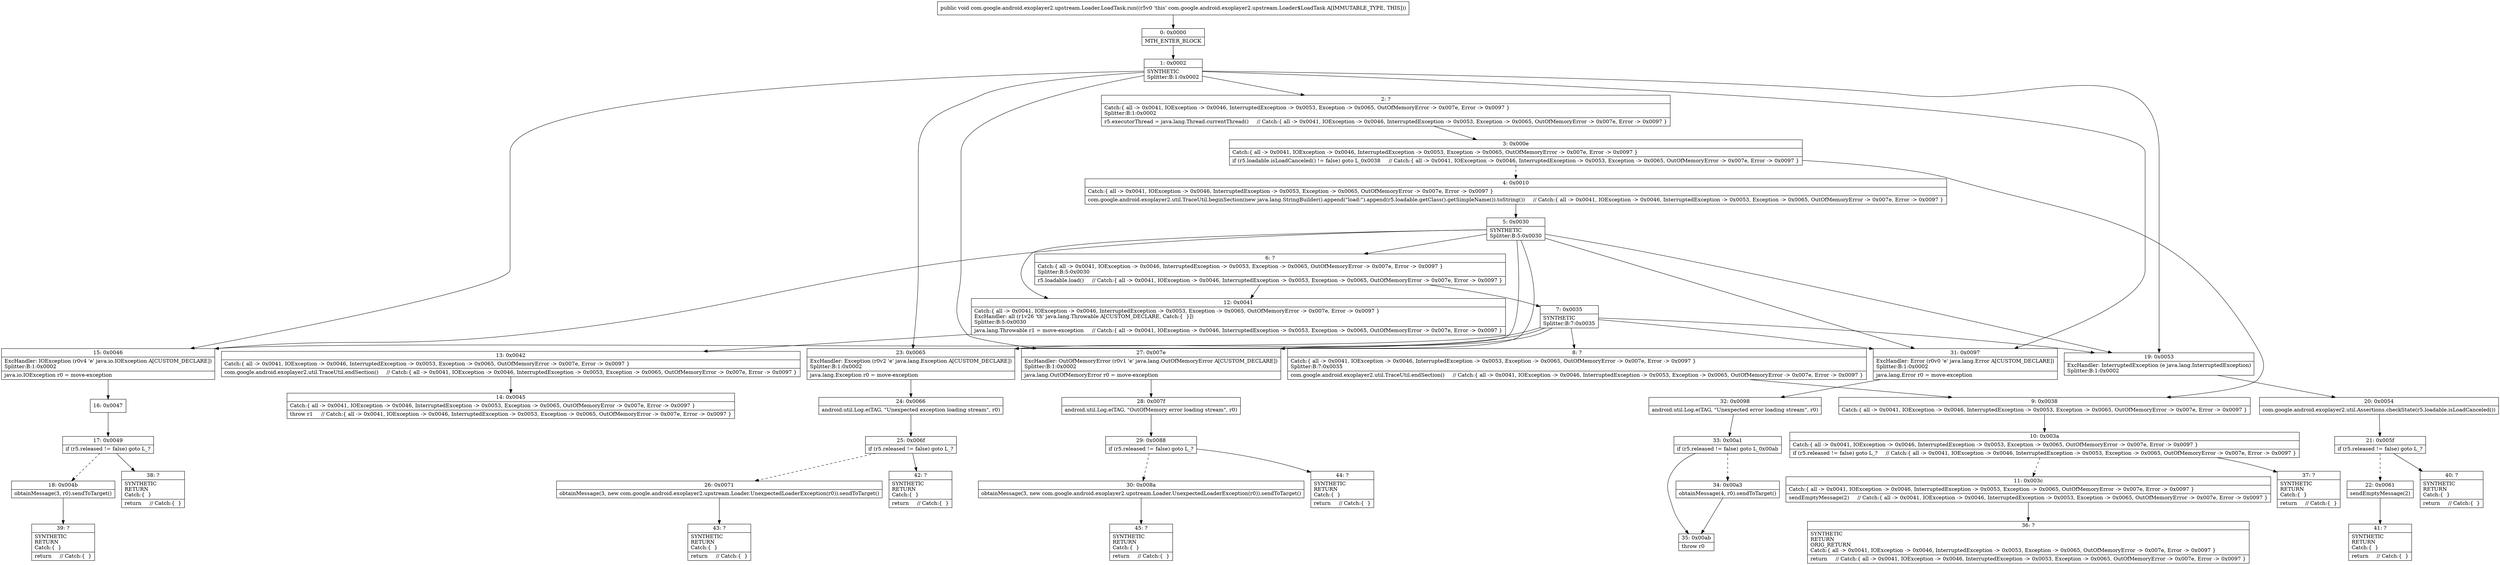 digraph "CFG forcom.google.android.exoplayer2.upstream.Loader.LoadTask.run()V" {
Node_0 [shape=record,label="{0\:\ 0x0000|MTH_ENTER_BLOCK\l}"];
Node_1 [shape=record,label="{1\:\ 0x0002|SYNTHETIC\lSplitter:B:1:0x0002\l}"];
Node_2 [shape=record,label="{2\:\ ?|Catch:\{ all \-\> 0x0041, IOException \-\> 0x0046, InterruptedException \-\> 0x0053, Exception \-\> 0x0065, OutOfMemoryError \-\> 0x007e, Error \-\> 0x0097 \}\lSplitter:B:1:0x0002\l|r5.executorThread = java.lang.Thread.currentThread()     \/\/ Catch:\{ all \-\> 0x0041, IOException \-\> 0x0046, InterruptedException \-\> 0x0053, Exception \-\> 0x0065, OutOfMemoryError \-\> 0x007e, Error \-\> 0x0097 \}\l}"];
Node_3 [shape=record,label="{3\:\ 0x000e|Catch:\{ all \-\> 0x0041, IOException \-\> 0x0046, InterruptedException \-\> 0x0053, Exception \-\> 0x0065, OutOfMemoryError \-\> 0x007e, Error \-\> 0x0097 \}\l|if (r5.loadable.isLoadCanceled() != false) goto L_0x0038     \/\/ Catch:\{ all \-\> 0x0041, IOException \-\> 0x0046, InterruptedException \-\> 0x0053, Exception \-\> 0x0065, OutOfMemoryError \-\> 0x007e, Error \-\> 0x0097 \}\l}"];
Node_4 [shape=record,label="{4\:\ 0x0010|Catch:\{ all \-\> 0x0041, IOException \-\> 0x0046, InterruptedException \-\> 0x0053, Exception \-\> 0x0065, OutOfMemoryError \-\> 0x007e, Error \-\> 0x0097 \}\l|com.google.android.exoplayer2.util.TraceUtil.beginSection(new java.lang.StringBuilder().append(\"load:\").append(r5.loadable.getClass().getSimpleName()).toString())     \/\/ Catch:\{ all \-\> 0x0041, IOException \-\> 0x0046, InterruptedException \-\> 0x0053, Exception \-\> 0x0065, OutOfMemoryError \-\> 0x007e, Error \-\> 0x0097 \}\l}"];
Node_5 [shape=record,label="{5\:\ 0x0030|SYNTHETIC\lSplitter:B:5:0x0030\l}"];
Node_6 [shape=record,label="{6\:\ ?|Catch:\{ all \-\> 0x0041, IOException \-\> 0x0046, InterruptedException \-\> 0x0053, Exception \-\> 0x0065, OutOfMemoryError \-\> 0x007e, Error \-\> 0x0097 \}\lSplitter:B:5:0x0030\l|r5.loadable.load()     \/\/ Catch:\{ all \-\> 0x0041, IOException \-\> 0x0046, InterruptedException \-\> 0x0053, Exception \-\> 0x0065, OutOfMemoryError \-\> 0x007e, Error \-\> 0x0097 \}\l}"];
Node_7 [shape=record,label="{7\:\ 0x0035|SYNTHETIC\lSplitter:B:7:0x0035\l}"];
Node_8 [shape=record,label="{8\:\ ?|Catch:\{ all \-\> 0x0041, IOException \-\> 0x0046, InterruptedException \-\> 0x0053, Exception \-\> 0x0065, OutOfMemoryError \-\> 0x007e, Error \-\> 0x0097 \}\lSplitter:B:7:0x0035\l|com.google.android.exoplayer2.util.TraceUtil.endSection()     \/\/ Catch:\{ all \-\> 0x0041, IOException \-\> 0x0046, InterruptedException \-\> 0x0053, Exception \-\> 0x0065, OutOfMemoryError \-\> 0x007e, Error \-\> 0x0097 \}\l}"];
Node_9 [shape=record,label="{9\:\ 0x0038|Catch:\{ all \-\> 0x0041, IOException \-\> 0x0046, InterruptedException \-\> 0x0053, Exception \-\> 0x0065, OutOfMemoryError \-\> 0x007e, Error \-\> 0x0097 \}\l}"];
Node_10 [shape=record,label="{10\:\ 0x003a|Catch:\{ all \-\> 0x0041, IOException \-\> 0x0046, InterruptedException \-\> 0x0053, Exception \-\> 0x0065, OutOfMemoryError \-\> 0x007e, Error \-\> 0x0097 \}\l|if (r5.released != false) goto L_?     \/\/ Catch:\{ all \-\> 0x0041, IOException \-\> 0x0046, InterruptedException \-\> 0x0053, Exception \-\> 0x0065, OutOfMemoryError \-\> 0x007e, Error \-\> 0x0097 \}\l}"];
Node_11 [shape=record,label="{11\:\ 0x003c|Catch:\{ all \-\> 0x0041, IOException \-\> 0x0046, InterruptedException \-\> 0x0053, Exception \-\> 0x0065, OutOfMemoryError \-\> 0x007e, Error \-\> 0x0097 \}\l|sendEmptyMessage(2)     \/\/ Catch:\{ all \-\> 0x0041, IOException \-\> 0x0046, InterruptedException \-\> 0x0053, Exception \-\> 0x0065, OutOfMemoryError \-\> 0x007e, Error \-\> 0x0097 \}\l}"];
Node_12 [shape=record,label="{12\:\ 0x0041|Catch:\{ all \-\> 0x0041, IOException \-\> 0x0046, InterruptedException \-\> 0x0053, Exception \-\> 0x0065, OutOfMemoryError \-\> 0x007e, Error \-\> 0x0097 \}\lExcHandler: all (r1v26 'th' java.lang.Throwable A[CUSTOM_DECLARE, Catch:\{  \}])\lSplitter:B:5:0x0030\l|java.lang.Throwable r1 = move\-exception     \/\/ Catch:\{ all \-\> 0x0041, IOException \-\> 0x0046, InterruptedException \-\> 0x0053, Exception \-\> 0x0065, OutOfMemoryError \-\> 0x007e, Error \-\> 0x0097 \}\l}"];
Node_13 [shape=record,label="{13\:\ 0x0042|Catch:\{ all \-\> 0x0041, IOException \-\> 0x0046, InterruptedException \-\> 0x0053, Exception \-\> 0x0065, OutOfMemoryError \-\> 0x007e, Error \-\> 0x0097 \}\l|com.google.android.exoplayer2.util.TraceUtil.endSection()     \/\/ Catch:\{ all \-\> 0x0041, IOException \-\> 0x0046, InterruptedException \-\> 0x0053, Exception \-\> 0x0065, OutOfMemoryError \-\> 0x007e, Error \-\> 0x0097 \}\l}"];
Node_14 [shape=record,label="{14\:\ 0x0045|Catch:\{ all \-\> 0x0041, IOException \-\> 0x0046, InterruptedException \-\> 0x0053, Exception \-\> 0x0065, OutOfMemoryError \-\> 0x007e, Error \-\> 0x0097 \}\l|throw r1     \/\/ Catch:\{ all \-\> 0x0041, IOException \-\> 0x0046, InterruptedException \-\> 0x0053, Exception \-\> 0x0065, OutOfMemoryError \-\> 0x007e, Error \-\> 0x0097 \}\l}"];
Node_15 [shape=record,label="{15\:\ 0x0046|ExcHandler: IOException (r0v4 'e' java.io.IOException A[CUSTOM_DECLARE])\lSplitter:B:1:0x0002\l|java.io.IOException r0 = move\-exception\l}"];
Node_16 [shape=record,label="{16\:\ 0x0047}"];
Node_17 [shape=record,label="{17\:\ 0x0049|if (r5.released != false) goto L_?\l}"];
Node_18 [shape=record,label="{18\:\ 0x004b|obtainMessage(3, r0).sendToTarget()\l}"];
Node_19 [shape=record,label="{19\:\ 0x0053|ExcHandler: InterruptedException (e java.lang.InterruptedException)\lSplitter:B:1:0x0002\l}"];
Node_20 [shape=record,label="{20\:\ 0x0054|com.google.android.exoplayer2.util.Assertions.checkState(r5.loadable.isLoadCanceled())\l}"];
Node_21 [shape=record,label="{21\:\ 0x005f|if (r5.released != false) goto L_?\l}"];
Node_22 [shape=record,label="{22\:\ 0x0061|sendEmptyMessage(2)\l}"];
Node_23 [shape=record,label="{23\:\ 0x0065|ExcHandler: Exception (r0v2 'e' java.lang.Exception A[CUSTOM_DECLARE])\lSplitter:B:1:0x0002\l|java.lang.Exception r0 = move\-exception\l}"];
Node_24 [shape=record,label="{24\:\ 0x0066|android.util.Log.e(TAG, \"Unexpected exception loading stream\", r0)\l}"];
Node_25 [shape=record,label="{25\:\ 0x006f|if (r5.released != false) goto L_?\l}"];
Node_26 [shape=record,label="{26\:\ 0x0071|obtainMessage(3, new com.google.android.exoplayer2.upstream.Loader.UnexpectedLoaderException(r0)).sendToTarget()\l}"];
Node_27 [shape=record,label="{27\:\ 0x007e|ExcHandler: OutOfMemoryError (r0v1 'e' java.lang.OutOfMemoryError A[CUSTOM_DECLARE])\lSplitter:B:1:0x0002\l|java.lang.OutOfMemoryError r0 = move\-exception\l}"];
Node_28 [shape=record,label="{28\:\ 0x007f|android.util.Log.e(TAG, \"OutOfMemory error loading stream\", r0)\l}"];
Node_29 [shape=record,label="{29\:\ 0x0088|if (r5.released != false) goto L_?\l}"];
Node_30 [shape=record,label="{30\:\ 0x008a|obtainMessage(3, new com.google.android.exoplayer2.upstream.Loader.UnexpectedLoaderException(r0)).sendToTarget()\l}"];
Node_31 [shape=record,label="{31\:\ 0x0097|ExcHandler: Error (r0v0 'e' java.lang.Error A[CUSTOM_DECLARE])\lSplitter:B:1:0x0002\l|java.lang.Error r0 = move\-exception\l}"];
Node_32 [shape=record,label="{32\:\ 0x0098|android.util.Log.e(TAG, \"Unexpected error loading stream\", r0)\l}"];
Node_33 [shape=record,label="{33\:\ 0x00a1|if (r5.released != false) goto L_0x00ab\l}"];
Node_34 [shape=record,label="{34\:\ 0x00a3|obtainMessage(4, r0).sendToTarget()\l}"];
Node_35 [shape=record,label="{35\:\ 0x00ab|throw r0\l}"];
Node_36 [shape=record,label="{36\:\ ?|SYNTHETIC\lRETURN\lORIG_RETURN\lCatch:\{ all \-\> 0x0041, IOException \-\> 0x0046, InterruptedException \-\> 0x0053, Exception \-\> 0x0065, OutOfMemoryError \-\> 0x007e, Error \-\> 0x0097 \}\l|return     \/\/ Catch:\{ all \-\> 0x0041, IOException \-\> 0x0046, InterruptedException \-\> 0x0053, Exception \-\> 0x0065, OutOfMemoryError \-\> 0x007e, Error \-\> 0x0097 \}\l}"];
Node_37 [shape=record,label="{37\:\ ?|SYNTHETIC\lRETURN\lCatch:\{  \}\l|return     \/\/ Catch:\{  \}\l}"];
Node_38 [shape=record,label="{38\:\ ?|SYNTHETIC\lRETURN\lCatch:\{  \}\l|return     \/\/ Catch:\{  \}\l}"];
Node_39 [shape=record,label="{39\:\ ?|SYNTHETIC\lRETURN\lCatch:\{  \}\l|return     \/\/ Catch:\{  \}\l}"];
Node_40 [shape=record,label="{40\:\ ?|SYNTHETIC\lRETURN\lCatch:\{  \}\l|return     \/\/ Catch:\{  \}\l}"];
Node_41 [shape=record,label="{41\:\ ?|SYNTHETIC\lRETURN\lCatch:\{  \}\l|return     \/\/ Catch:\{  \}\l}"];
Node_42 [shape=record,label="{42\:\ ?|SYNTHETIC\lRETURN\lCatch:\{  \}\l|return     \/\/ Catch:\{  \}\l}"];
Node_43 [shape=record,label="{43\:\ ?|SYNTHETIC\lRETURN\lCatch:\{  \}\l|return     \/\/ Catch:\{  \}\l}"];
Node_44 [shape=record,label="{44\:\ ?|SYNTHETIC\lRETURN\lCatch:\{  \}\l|return     \/\/ Catch:\{  \}\l}"];
Node_45 [shape=record,label="{45\:\ ?|SYNTHETIC\lRETURN\lCatch:\{  \}\l|return     \/\/ Catch:\{  \}\l}"];
MethodNode[shape=record,label="{public void com.google.android.exoplayer2.upstream.Loader.LoadTask.run((r5v0 'this' com.google.android.exoplayer2.upstream.Loader$LoadTask A[IMMUTABLE_TYPE, THIS])) }"];
MethodNode -> Node_0;
Node_0 -> Node_1;
Node_1 -> Node_2;
Node_1 -> Node_15;
Node_1 -> Node_19;
Node_1 -> Node_23;
Node_1 -> Node_27;
Node_1 -> Node_31;
Node_2 -> Node_3;
Node_3 -> Node_4[style=dashed];
Node_3 -> Node_9;
Node_4 -> Node_5;
Node_5 -> Node_6;
Node_5 -> Node_12;
Node_5 -> Node_15;
Node_5 -> Node_19;
Node_5 -> Node_23;
Node_5 -> Node_27;
Node_5 -> Node_31;
Node_6 -> Node_7;
Node_6 -> Node_12;
Node_7 -> Node_8;
Node_7 -> Node_15;
Node_7 -> Node_19;
Node_7 -> Node_23;
Node_7 -> Node_27;
Node_7 -> Node_31;
Node_8 -> Node_9;
Node_9 -> Node_10;
Node_10 -> Node_11[style=dashed];
Node_10 -> Node_37;
Node_11 -> Node_36;
Node_12 -> Node_13;
Node_13 -> Node_14;
Node_15 -> Node_16;
Node_16 -> Node_17;
Node_17 -> Node_18[style=dashed];
Node_17 -> Node_38;
Node_18 -> Node_39;
Node_19 -> Node_20;
Node_20 -> Node_21;
Node_21 -> Node_22[style=dashed];
Node_21 -> Node_40;
Node_22 -> Node_41;
Node_23 -> Node_24;
Node_24 -> Node_25;
Node_25 -> Node_26[style=dashed];
Node_25 -> Node_42;
Node_26 -> Node_43;
Node_27 -> Node_28;
Node_28 -> Node_29;
Node_29 -> Node_30[style=dashed];
Node_29 -> Node_44;
Node_30 -> Node_45;
Node_31 -> Node_32;
Node_32 -> Node_33;
Node_33 -> Node_34[style=dashed];
Node_33 -> Node_35;
Node_34 -> Node_35;
}

